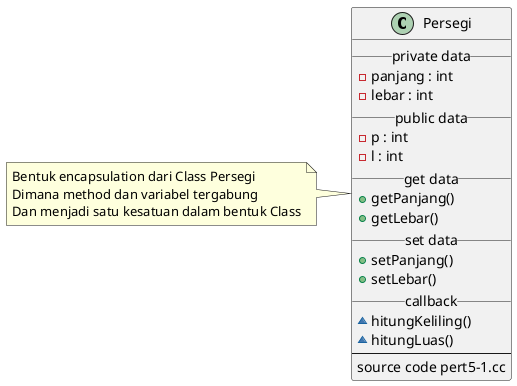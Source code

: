 @startuml persegiencap

class Persegi{
    __ private data __
    - panjang : int
    - lebar : int
    __ public data__
    - p : int
    - l : int
    __ get data__
    + getPanjang()
    + getLebar()
    __ set data__
    + setPanjang()
    + setLebar()
    __ callback__
    ~ hitungKeliling()
    ~ hitungLuas()
    --
    source code pert5-1.cc
}
note left of Persegi
  Bentuk encapsulation dari Class Persegi
  Dimana method dan variabel tergabung
  Dan menjadi satu kesatuan dalam bentuk Class
end note

@enduml